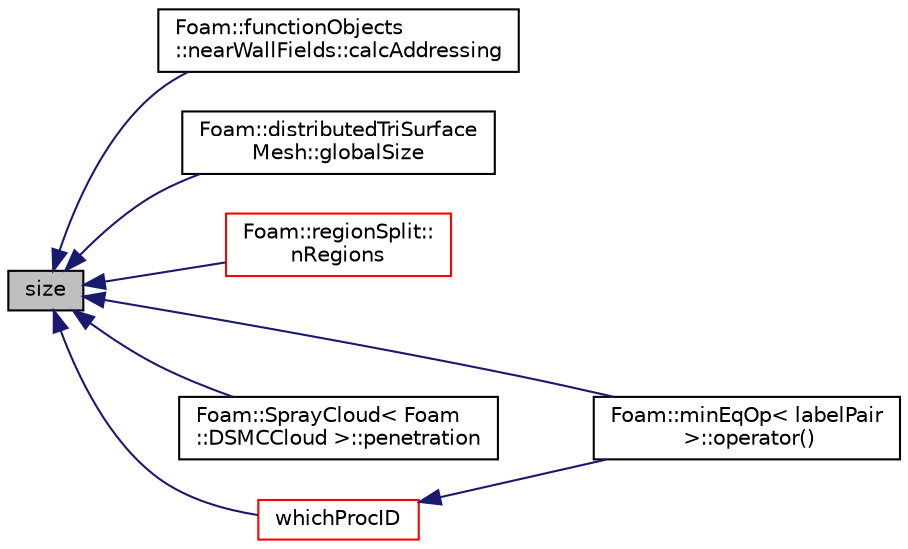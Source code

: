 digraph "size"
{
  bgcolor="transparent";
  edge [fontname="Helvetica",fontsize="10",labelfontname="Helvetica",labelfontsize="10"];
  node [fontname="Helvetica",fontsize="10",shape=record];
  rankdir="LR";
  Node296 [label="size",height=0.2,width=0.4,color="black", fillcolor="grey75", style="filled", fontcolor="black"];
  Node296 -> Node297 [dir="back",color="midnightblue",fontsize="10",style="solid",fontname="Helvetica"];
  Node297 [label="Foam::functionObjects\l::nearWallFields::calcAddressing",height=0.2,width=0.4,color="black",URL="$a24233.html#a7097a017d4eac4116d58a3cdbf507891",tooltip="Calculate addressing from cells back to patch faces. "];
  Node296 -> Node298 [dir="back",color="midnightblue",fontsize="10",style="solid",fontname="Helvetica"];
  Node298 [label="Foam::distributedTriSurface\lMesh::globalSize",height=0.2,width=0.4,color="black",URL="$a29993.html#ac5f772f3178732f6a128f36aac0212fd",tooltip="Range of global indices that can be returned. "];
  Node296 -> Node299 [dir="back",color="midnightblue",fontsize="10",style="solid",fontname="Helvetica"];
  Node299 [label="Foam::regionSplit::\lnRegions",height=0.2,width=0.4,color="red",URL="$a26337.html#aea6a36c10dbbc8d2f593a71aa1bb12b0",tooltip="Return total number of regions. "];
  Node296 -> Node308 [dir="back",color="midnightblue",fontsize="10",style="solid",fontname="Helvetica"];
  Node308 [label="Foam::minEqOp\< labelPair\l \>::operator()",height=0.2,width=0.4,color="black",URL="$a22177.html#a5110bdded347caa6365e4d10554dfc32"];
  Node296 -> Node309 [dir="back",color="midnightblue",fontsize="10",style="solid",fontname="Helvetica"];
  Node309 [label="Foam::SprayCloud\< Foam\l::DSMCCloud \>::penetration",height=0.2,width=0.4,color="black",URL="$a25661.html#acabb7d90e498b652e912de7feeedf590",tooltip="Penetration for fraction [0-1] of the current total mass. "];
  Node296 -> Node310 [dir="back",color="midnightblue",fontsize="10",style="solid",fontname="Helvetica"];
  Node310 [label="whichProcID",height=0.2,width=0.4,color="red",URL="$a28481.html#a2290e78754eefe18bf9f30479d67a004",tooltip="Which processor does global come from? Binary search. "];
  Node310 -> Node308 [dir="back",color="midnightblue",fontsize="10",style="solid",fontname="Helvetica"];
}
